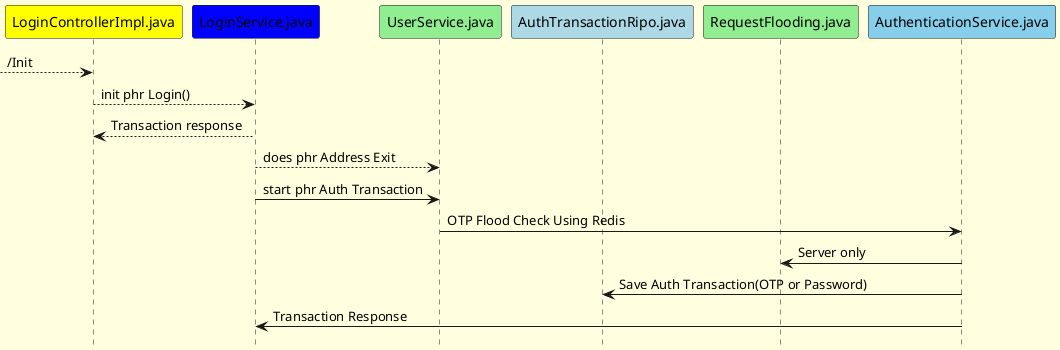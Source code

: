 @startuml
 
skinparam BackgroundColor #lightyellow
hide footbox
participant LoginControllerImpl.java #yellow
participant LoginService.java #blue
participant UserService.java #lightgreen
participant AuthTransactionRipo.java #lightblue
participant RequestFlooding.java #lightgreen
participant AuthenticationService.java #skyblue

-->LoginControllerImpl.java :/Init
LoginControllerImpl.java --> LoginService.java:init phr Login()
LoginControllerImpl.java <-- LoginService.java:Transaction response

LoginService.java --> UserService.java:does phr Address Exit
LoginService.java->UserService.java:start phr Auth Transaction

UserService.java-> AuthenticationService.java:OTP Flood Check Using Redis
AuthenticationService.java -> RequestFlooding.java :Server only

AuthTransactionRipo.java <-AuthenticationService.java: Save Auth Transaction(OTP or Password)

LoginService.java<- AuthenticationService.java:Transaction Response 

@enduml

